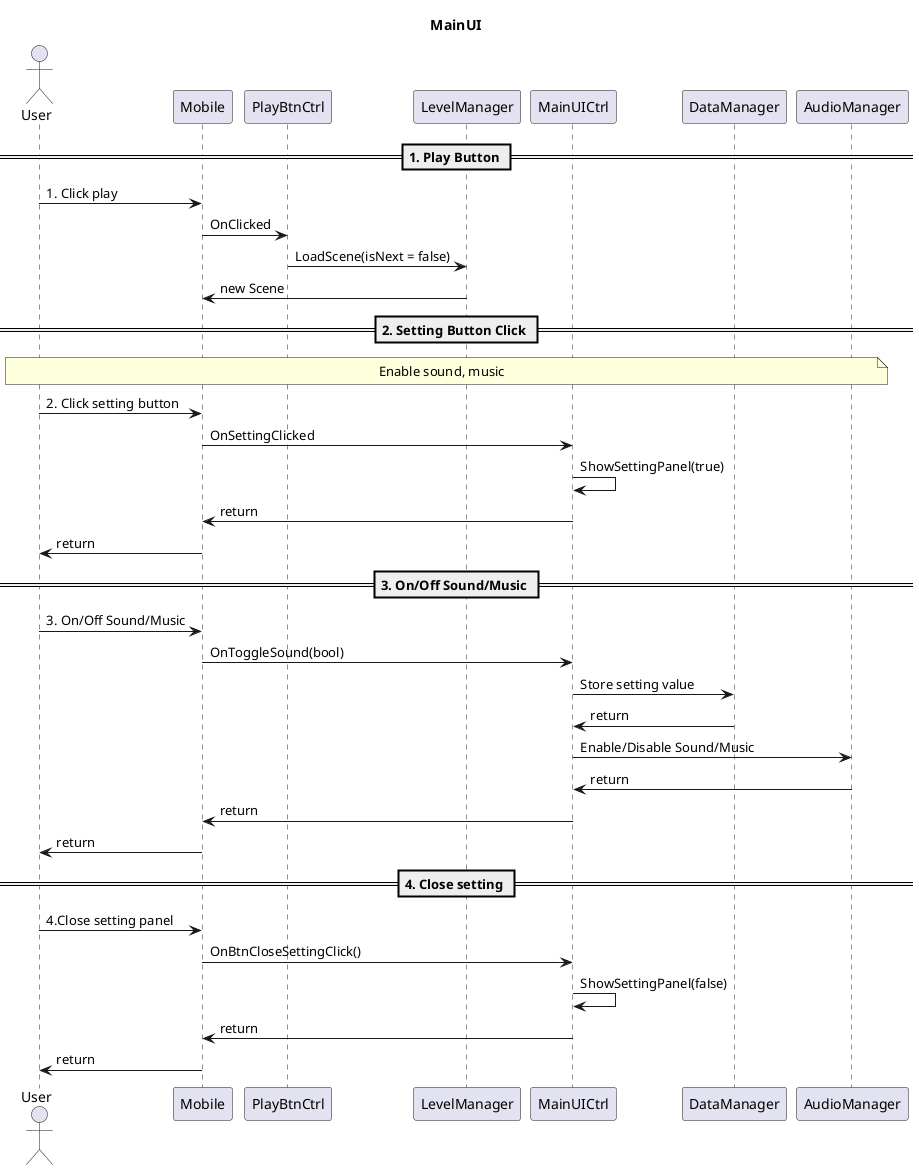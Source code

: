 @startuml
title MainUI
actor User
== 1. Play Button ==
User -> Mobile: 1. Click play
Mobile -> PlayBtnCtrl: OnClicked
PlayBtnCtrl -> LevelManager: LoadScene(isNext = false)
LevelManager -> Mobile: new Scene
== 2. Setting Button Click ==
note across: Enable sound, music
User -> Mobile: 2. Click setting button
Mobile -> MainUICtrl: OnSettingClicked
MainUICtrl -> MainUICtrl: ShowSettingPanel(true)
MainUICtrl -> Mobile: return
Mobile -> User: return
== 3. On/Off Sound/Music ==
User -> Mobile: 3. On/Off Sound/Music
Mobile -> MainUICtrl: OnToggleSound(bool)
MainUICtrl -> DataManager: Store setting value
DataManager -> MainUICtrl: return
MainUICtrl -> AudioManager: Enable/Disable Sound/Music
AudioManager -> MainUICtrl: return
MainUICtrl -> Mobile: return
Mobile -> User: return
== 4. Close setting ==
User -> Mobile: 4.Close setting panel
Mobile -> MainUICtrl: OnBtnCloseSettingClick()
MainUICtrl -> MainUICtrl: ShowSettingPanel(false)
MainUICtrl -> Mobile: return
Mobile -> User: return
@enduml